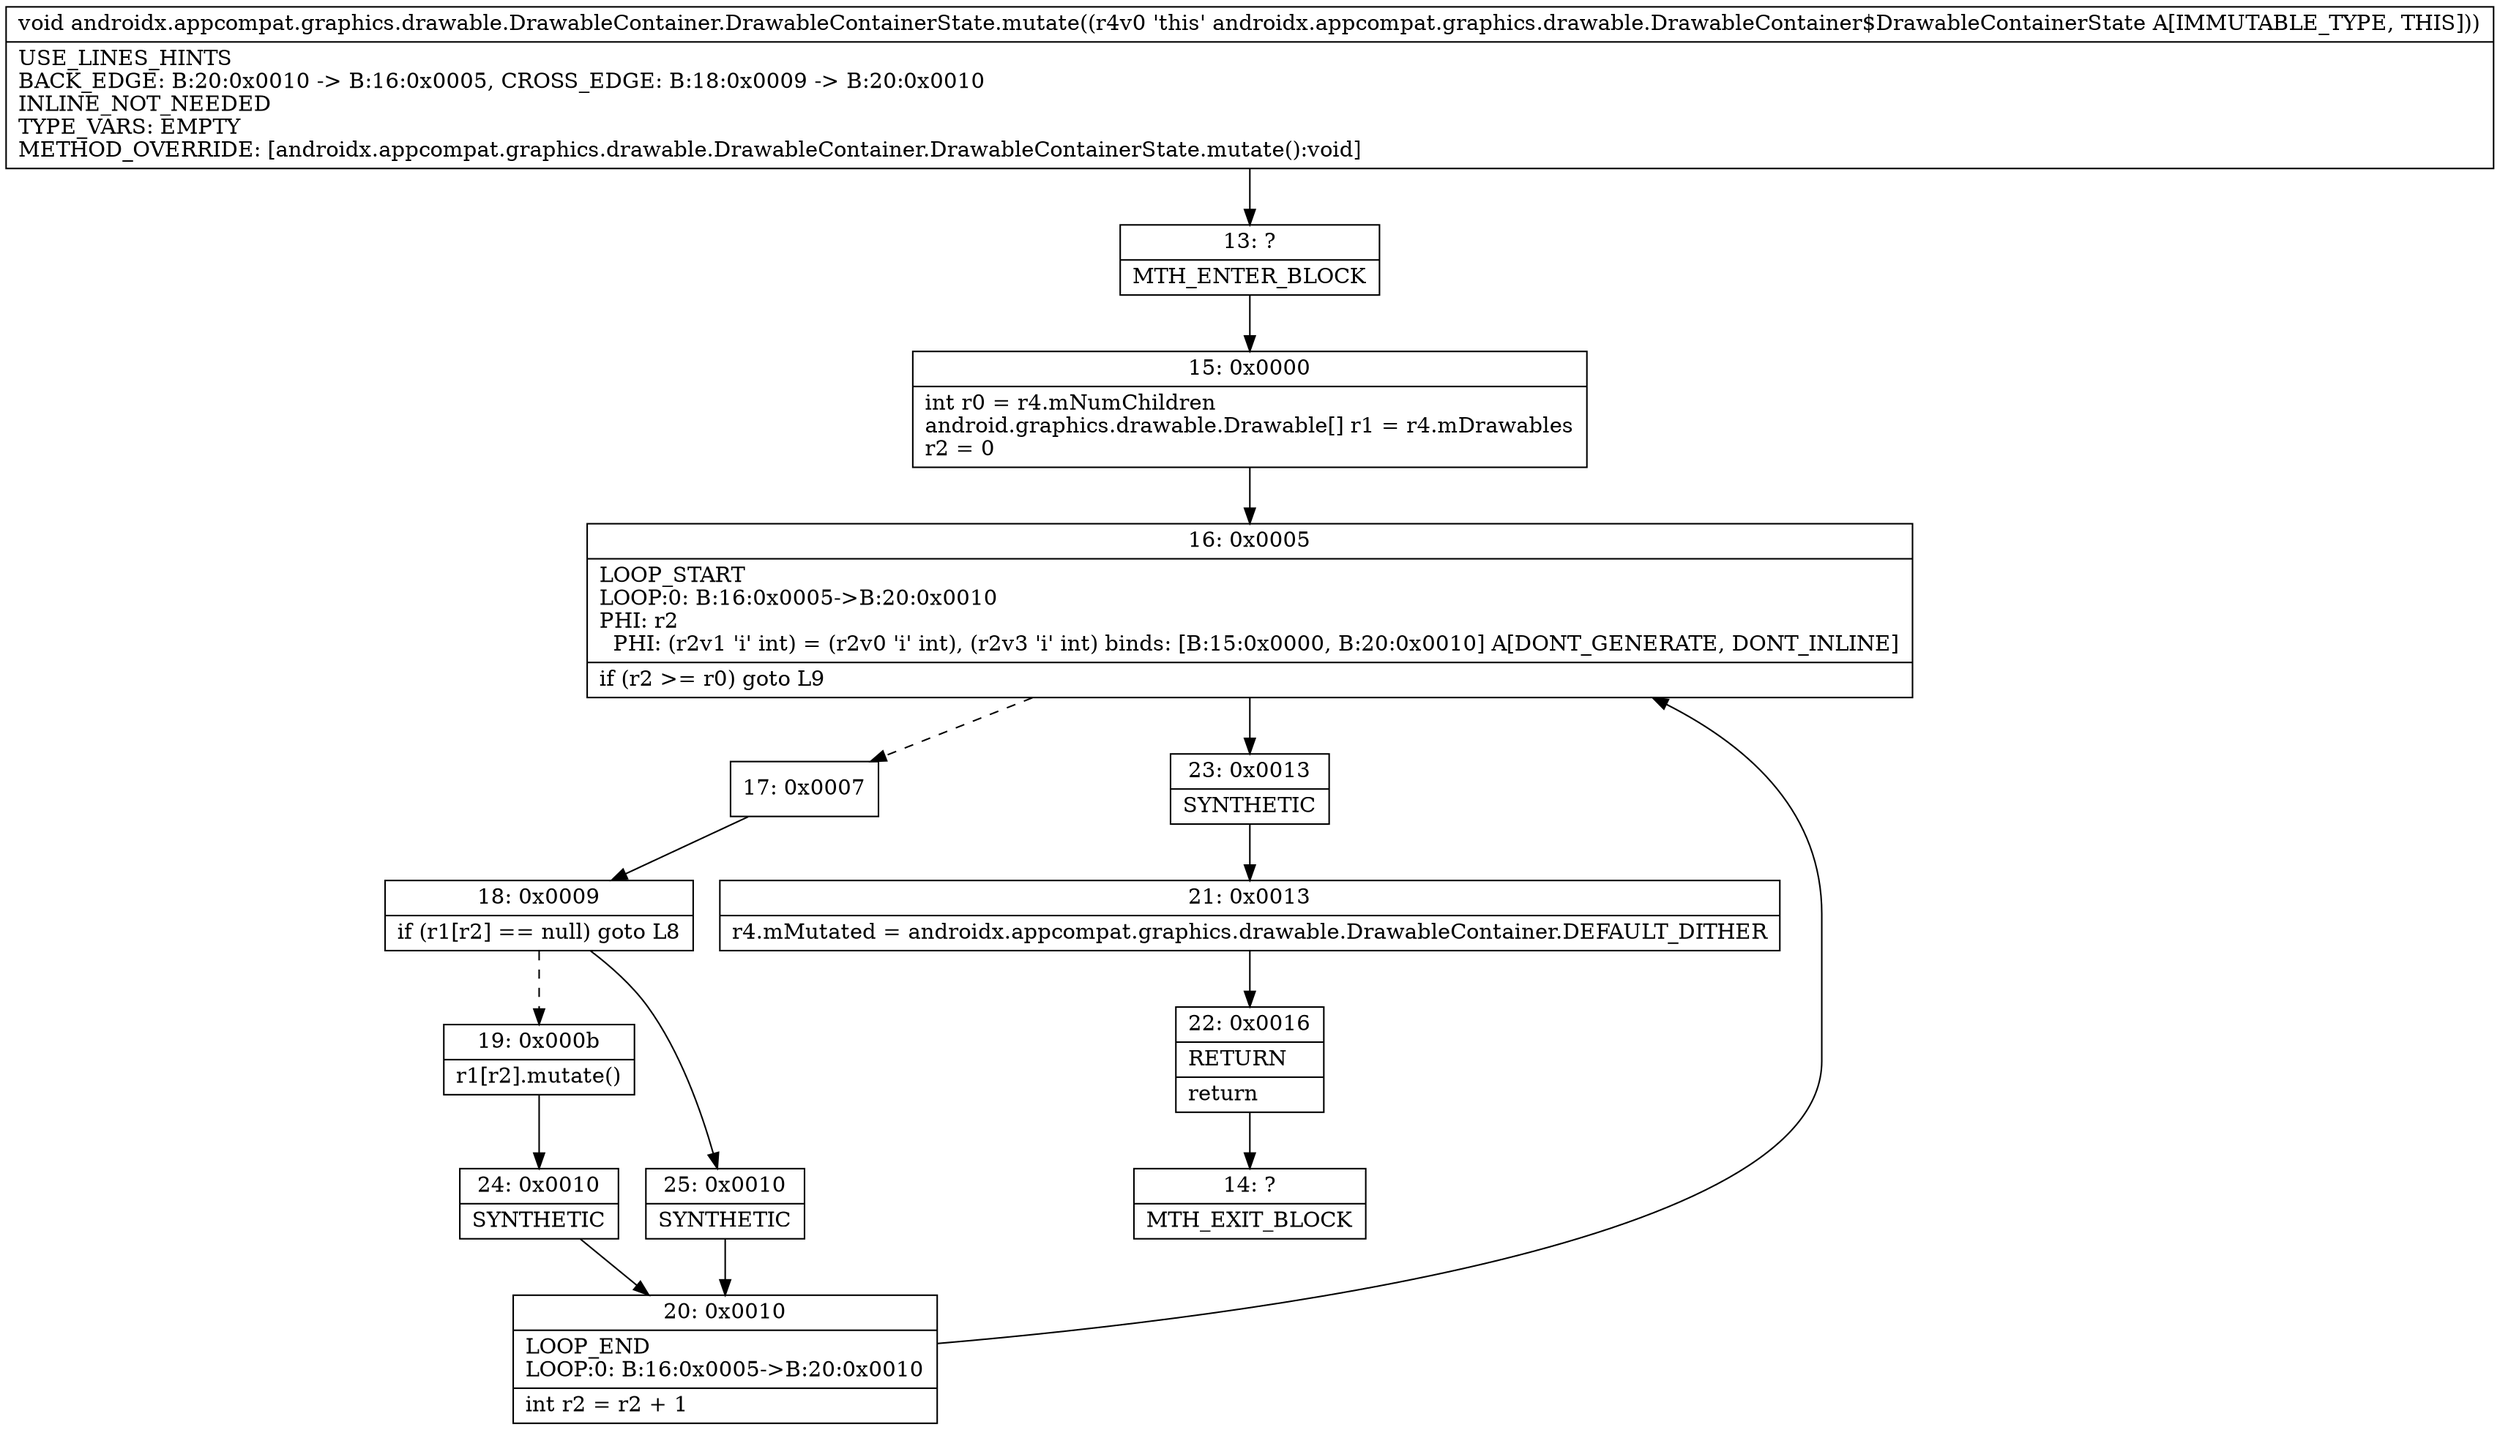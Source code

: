 digraph "CFG forandroidx.appcompat.graphics.drawable.DrawableContainer.DrawableContainerState.mutate()V" {
Node_13 [shape=record,label="{13\:\ ?|MTH_ENTER_BLOCK\l}"];
Node_15 [shape=record,label="{15\:\ 0x0000|int r0 = r4.mNumChildren\landroid.graphics.drawable.Drawable[] r1 = r4.mDrawables\lr2 = 0\l}"];
Node_16 [shape=record,label="{16\:\ 0x0005|LOOP_START\lLOOP:0: B:16:0x0005\-\>B:20:0x0010\lPHI: r2 \l  PHI: (r2v1 'i' int) = (r2v0 'i' int), (r2v3 'i' int) binds: [B:15:0x0000, B:20:0x0010] A[DONT_GENERATE, DONT_INLINE]\l|if (r2 \>= r0) goto L9\l}"];
Node_17 [shape=record,label="{17\:\ 0x0007}"];
Node_18 [shape=record,label="{18\:\ 0x0009|if (r1[r2] == null) goto L8\l}"];
Node_19 [shape=record,label="{19\:\ 0x000b|r1[r2].mutate()\l}"];
Node_24 [shape=record,label="{24\:\ 0x0010|SYNTHETIC\l}"];
Node_20 [shape=record,label="{20\:\ 0x0010|LOOP_END\lLOOP:0: B:16:0x0005\-\>B:20:0x0010\l|int r2 = r2 + 1\l}"];
Node_25 [shape=record,label="{25\:\ 0x0010|SYNTHETIC\l}"];
Node_23 [shape=record,label="{23\:\ 0x0013|SYNTHETIC\l}"];
Node_21 [shape=record,label="{21\:\ 0x0013|r4.mMutated = androidx.appcompat.graphics.drawable.DrawableContainer.DEFAULT_DITHER\l}"];
Node_22 [shape=record,label="{22\:\ 0x0016|RETURN\l|return\l}"];
Node_14 [shape=record,label="{14\:\ ?|MTH_EXIT_BLOCK\l}"];
MethodNode[shape=record,label="{void androidx.appcompat.graphics.drawable.DrawableContainer.DrawableContainerState.mutate((r4v0 'this' androidx.appcompat.graphics.drawable.DrawableContainer$DrawableContainerState A[IMMUTABLE_TYPE, THIS]))  | USE_LINES_HINTS\lBACK_EDGE: B:20:0x0010 \-\> B:16:0x0005, CROSS_EDGE: B:18:0x0009 \-\> B:20:0x0010\lINLINE_NOT_NEEDED\lTYPE_VARS: EMPTY\lMETHOD_OVERRIDE: [androidx.appcompat.graphics.drawable.DrawableContainer.DrawableContainerState.mutate():void]\l}"];
MethodNode -> Node_13;Node_13 -> Node_15;
Node_15 -> Node_16;
Node_16 -> Node_17[style=dashed];
Node_16 -> Node_23;
Node_17 -> Node_18;
Node_18 -> Node_19[style=dashed];
Node_18 -> Node_25;
Node_19 -> Node_24;
Node_24 -> Node_20;
Node_20 -> Node_16;
Node_25 -> Node_20;
Node_23 -> Node_21;
Node_21 -> Node_22;
Node_22 -> Node_14;
}

